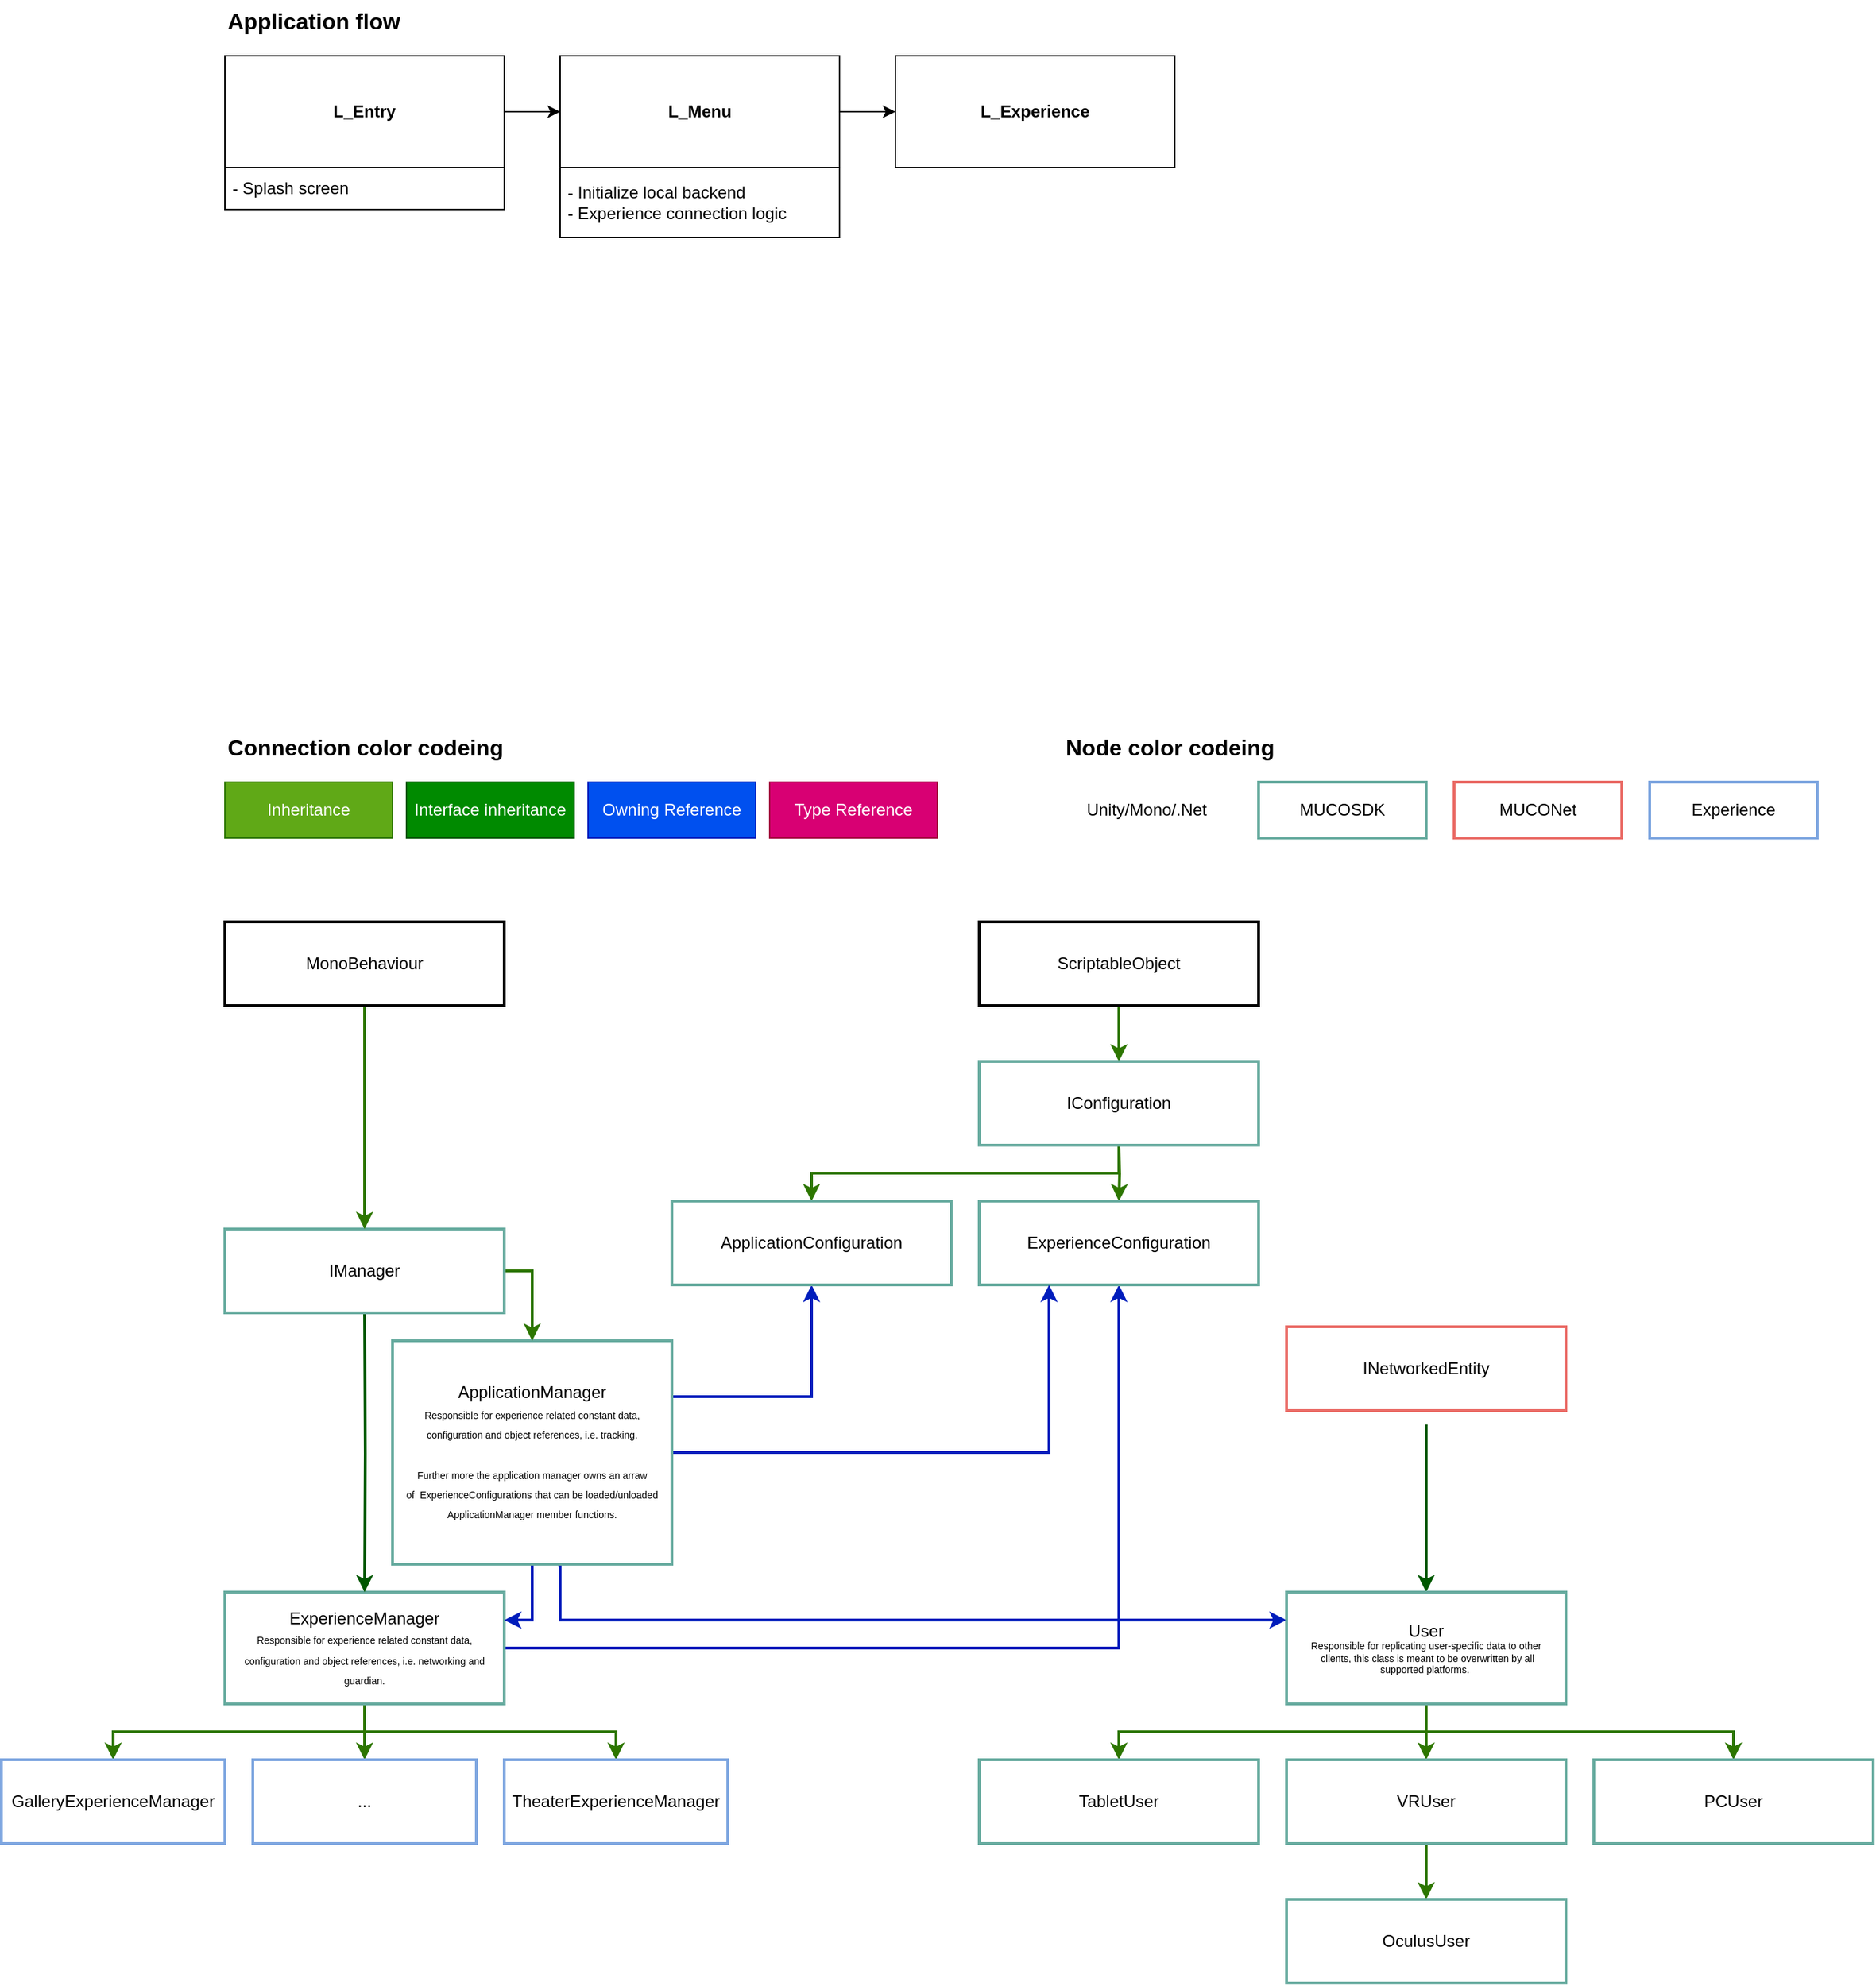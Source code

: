 <mxfile version="16.1.2" type="device"><diagram id="S7BvEMJSWtOh8marLImx" name="Page-1"><mxGraphModel dx="1422" dy="2044" grid="1" gridSize="10" guides="1" tooltips="1" connect="1" arrows="1" fold="1" page="1" pageScale="1" pageWidth="827" pageHeight="1169" math="0" shadow="0"><root><mxCell id="0"/><mxCell id="1" parent="0"/><mxCell id="XVi8x70O06P5iAMUYl-k-12" style="edgeStyle=orthogonalEdgeStyle;rounded=0;orthogonalLoop=1;jettySize=auto;html=1;fillColor=#60a917;strokeColor=#2D7600;strokeWidth=2;" parent="1" source="XVi8x70O06P5iAMUYl-k-10" target="XVi8x70O06P5iAMUYl-k-11" edge="1"><mxGeometry relative="1" as="geometry"/></mxCell><mxCell id="XVi8x70O06P5iAMUYl-k-16" style="edgeStyle=orthogonalEdgeStyle;rounded=0;orthogonalLoop=1;jettySize=auto;html=1;entryX=0.5;entryY=0;entryDx=0;entryDy=0;fillColor=#60a917;strokeColor=#2D7600;strokeWidth=2;" parent="1" source="XVi8x70O06P5iAMUYl-k-10" target="XVi8x70O06P5iAMUYl-k-15" edge="1"><mxGeometry relative="1" as="geometry"/></mxCell><mxCell id="XVi8x70O06P5iAMUYl-k-59" style="edgeStyle=orthogonalEdgeStyle;rounded=0;orthogonalLoop=1;jettySize=auto;html=1;exitX=1;exitY=0.5;exitDx=0;exitDy=0;fontSize=12;strokeWidth=2;fillColor=#0050ef;strokeColor=#001DBC;entryX=0.5;entryY=1;entryDx=0;entryDy=0;" parent="1" source="XVi8x70O06P5iAMUYl-k-10" target="XVi8x70O06P5iAMUYl-k-66" edge="1"><mxGeometry relative="1" as="geometry"><mxPoint x="790" y="-60" as="targetPoint"/></mxGeometry></mxCell><mxCell id="XVi8x70O06P5iAMUYl-k-84" style="edgeStyle=orthogonalEdgeStyle;rounded=0;orthogonalLoop=1;jettySize=auto;html=1;exitX=0.5;exitY=1;exitDx=0;exitDy=0;fontSize=12;strokeWidth=2;fillColor=#60a917;strokeColor=#2D7600;" parent="1" source="XVi8x70O06P5iAMUYl-k-10" target="XVi8x70O06P5iAMUYl-k-75" edge="1"><mxGeometry relative="1" as="geometry"/></mxCell><mxCell id="XVi8x70O06P5iAMUYl-k-10" value="ExperienceManager&lt;br&gt;&lt;span style=&quot;font-size: 7px&quot;&gt;Responsible for experience related constant data,&lt;/span&gt;&lt;br&gt;&lt;span style=&quot;font-size: 7px&quot;&gt;configuration and object references, i.e. networking and guardian&lt;/span&gt;&lt;span style=&quot;font-size: 7px&quot;&gt;.&lt;/span&gt;" style="rounded=0;whiteSpace=wrap;html=1;strokeColor=#67AB9F;strokeWidth=2;" parent="1" vertex="1"><mxGeometry x="280" y="140" width="200" height="80" as="geometry"/></mxCell><mxCell id="XVi8x70O06P5iAMUYl-k-11" value="GalleryExperienceManager" style="rounded=0;whiteSpace=wrap;html=1;strokeColor=#7EA6E0;strokeWidth=2;" parent="1" vertex="1"><mxGeometry x="120" y="260" width="160" height="60" as="geometry"/></mxCell><mxCell id="XVi8x70O06P5iAMUYl-k-15" value="..." style="rounded=0;whiteSpace=wrap;html=1;strokeColor=#7EA6E0;strokeWidth=2;" parent="1" vertex="1"><mxGeometry x="300" y="260" width="160" height="60" as="geometry"/></mxCell><mxCell id="XVi8x70O06P5iAMUYl-k-32" style="edgeStyle=orthogonalEdgeStyle;rounded=0;orthogonalLoop=1;jettySize=auto;html=1;fontSize=12;fillColor=#0050ef;strokeColor=#001DBC;strokeWidth=2;entryX=0;entryY=0.25;entryDx=0;entryDy=0;exitX=0.594;exitY=1.003;exitDx=0;exitDy=0;exitPerimeter=0;" parent="1" source="XVi8x70O06P5iAMUYl-k-67" target="XVi8x70O06P5iAMUYl-k-70" edge="1"><mxGeometry relative="1" as="geometry"><Array as="points"><mxPoint x="520" y="121"/><mxPoint x="520" y="160"/></Array></mxGeometry></mxCell><mxCell id="XVi8x70O06P5iAMUYl-k-22" style="edgeStyle=orthogonalEdgeStyle;rounded=0;orthogonalLoop=1;jettySize=auto;html=1;fontSize=7;fillColor=#008a00;strokeColor=#005700;strokeWidth=2;" parent="1" target="XVi8x70O06P5iAMUYl-k-10" edge="1"><mxGeometry relative="1" as="geometry"><mxPoint x="380" y="-60.0" as="sourcePoint"/></mxGeometry></mxCell><mxCell id="XVi8x70O06P5iAMUYl-k-27" value="&lt;font style=&quot;font-size: 12px&quot;&gt;Inheritance&lt;/font&gt;" style="rounded=0;whiteSpace=wrap;html=1;shadow=0;glass=0;sketch=0;fontSize=7;fillColor=#60a917;fontColor=#ffffff;strokeColor=#2D7600;" parent="1" vertex="1"><mxGeometry x="280" y="-440" width="120" height="40" as="geometry"/></mxCell><mxCell id="XVi8x70O06P5iAMUYl-k-28" value="&lt;b&gt;&lt;font style=&quot;font-size: 16px&quot;&gt;Connection color codeing&lt;/font&gt;&lt;/b&gt;" style="text;html=1;strokeColor=none;fillColor=none;align=left;verticalAlign=middle;whiteSpace=wrap;rounded=0;shadow=0;glass=0;sketch=0;fontSize=7;" parent="1" vertex="1"><mxGeometry x="280" y="-480" width="200" height="30" as="geometry"/></mxCell><mxCell id="XVi8x70O06P5iAMUYl-k-30" value="&lt;font style=&quot;font-size: 12px&quot;&gt;Owning Reference&lt;/font&gt;" style="rounded=0;whiteSpace=wrap;html=1;shadow=0;glass=0;sketch=0;fontSize=7;fillColor=#0050ef;fontColor=#ffffff;strokeColor=#001DBC;" parent="1" vertex="1"><mxGeometry x="540" y="-440" width="120" height="40" as="geometry"/></mxCell><mxCell id="XVi8x70O06P5iAMUYl-k-44" style="edgeStyle=orthogonalEdgeStyle;rounded=0;orthogonalLoop=1;jettySize=auto;html=1;fontSize=7;fillColor=#008a00;strokeColor=#005700;strokeWidth=2;entryX=0.5;entryY=0;entryDx=0;entryDy=0;" parent="1" edge="1"><mxGeometry relative="1" as="geometry"><mxPoint x="1140" y="20.0" as="sourcePoint"/><mxPoint x="1140" y="140" as="targetPoint"/></mxGeometry></mxCell><mxCell id="XVi8x70O06P5iAMUYl-k-46" value="&lt;font style=&quot;font-size: 12px&quot;&gt;Interface inheritance&lt;/font&gt;" style="rounded=0;whiteSpace=wrap;html=1;shadow=0;glass=0;sketch=0;fontSize=7;fillColor=#008a00;fontColor=#ffffff;strokeColor=#005700;" parent="1" vertex="1"><mxGeometry x="410" y="-440" width="120" height="40" as="geometry"/></mxCell><mxCell id="XVi8x70O06P5iAMUYl-k-47" value="&lt;font style=&quot;font-size: 12px&quot;&gt;Type Reference&lt;/font&gt;" style="rounded=0;whiteSpace=wrap;html=1;shadow=0;glass=0;sketch=0;fontSize=7;fillColor=#d80073;fontColor=#ffffff;strokeColor=#A50040;" parent="1" vertex="1"><mxGeometry x="670" y="-440" width="120" height="40" as="geometry"/></mxCell><mxCell id="XVi8x70O06P5iAMUYl-k-57" style="edgeStyle=orthogonalEdgeStyle;rounded=0;orthogonalLoop=1;jettySize=auto;html=1;fontSize=12;strokeWidth=2;fillColor=#60a917;strokeColor=#2D7600;entryX=0.5;entryY=0;entryDx=0;entryDy=0;" parent="1" source="XVi8x70O06P5iAMUYl-k-52" edge="1"><mxGeometry relative="1" as="geometry"><mxPoint x="920" y="-240" as="targetPoint"/></mxGeometry></mxCell><mxCell id="XVi8x70O06P5iAMUYl-k-52" value="&lt;span style=&quot;font-size: 12px&quot;&gt;ScriptableObject&lt;/span&gt;" style="rounded=0;whiteSpace=wrap;html=1;fontSize=7;strokeWidth=2;" parent="1" vertex="1"><mxGeometry x="820" y="-340" width="200" height="60" as="geometry"/></mxCell><mxCell id="XVi8x70O06P5iAMUYl-k-60" value="&lt;b&gt;&lt;font style=&quot;font-size: 16px&quot;&gt;Node color codeing&lt;/font&gt;&lt;/b&gt;" style="text;html=1;strokeColor=none;fillColor=none;align=left;verticalAlign=middle;whiteSpace=wrap;rounded=0;shadow=0;glass=0;sketch=0;fontSize=7;" parent="1" vertex="1"><mxGeometry x="880" y="-480" width="200" height="30" as="geometry"/></mxCell><mxCell id="XVi8x70O06P5iAMUYl-k-61" value="&lt;font style=&quot;font-size: 12px&quot;&gt;Unity/Mono/.Net&lt;br&gt;&lt;/font&gt;" style="rounded=0;whiteSpace=wrap;html=1;shadow=0;glass=0;sketch=0;fontSize=7;strokeColor=#FFFFFF;strokeWidth=2;" parent="1" vertex="1"><mxGeometry x="880" y="-440" width="120" height="40" as="geometry"/></mxCell><mxCell id="XVi8x70O06P5iAMUYl-k-62" value="&lt;font style=&quot;font-size: 12px&quot;&gt;MUCOSDK&lt;br&gt;&lt;/font&gt;" style="rounded=0;whiteSpace=wrap;html=1;shadow=0;glass=0;sketch=0;fontSize=7;strokeColor=#67AB9F;strokeWidth=2;" parent="1" vertex="1"><mxGeometry x="1020" y="-440" width="120" height="40" as="geometry"/></mxCell><mxCell id="XVi8x70O06P5iAMUYl-k-64" style="edgeStyle=orthogonalEdgeStyle;rounded=0;orthogonalLoop=1;jettySize=auto;html=1;fontSize=12;strokeWidth=2;fillColor=#60a917;strokeColor=#2D7600;" parent="1" edge="1"><mxGeometry relative="1" as="geometry"><mxPoint x="920" y="-180.0" as="sourcePoint"/><mxPoint x="920" y="-140.0" as="targetPoint"/></mxGeometry></mxCell><mxCell id="6sWeWvyHKMpPnhEouNdG-17" style="edgeStyle=orthogonalEdgeStyle;rounded=0;orthogonalLoop=1;jettySize=auto;html=1;exitX=0.5;exitY=1;exitDx=0;exitDy=0;entryX=0.5;entryY=0;entryDx=0;entryDy=0;fillColor=#60a917;strokeColor=#2D7600;strokeWidth=2;" edge="1" parent="1" source="XVi8x70O06P5iAMUYl-k-65" target="6sWeWvyHKMpPnhEouNdG-16"><mxGeometry relative="1" as="geometry"/></mxCell><mxCell id="XVi8x70O06P5iAMUYl-k-65" value="&lt;span style=&quot;font-size: 12px&quot;&gt;IConfiguration&lt;/span&gt;" style="rounded=0;whiteSpace=wrap;html=1;fontSize=7;strokeColor=#67AB9F;strokeWidth=2;" parent="1" vertex="1"><mxGeometry x="820" y="-240" width="200" height="60" as="geometry"/></mxCell><mxCell id="XVi8x70O06P5iAMUYl-k-66" value="&lt;span style=&quot;font-size: 12px&quot;&gt;ExperienceConfiguration&lt;/span&gt;" style="rounded=0;whiteSpace=wrap;html=1;fontSize=7;strokeColor=#67AB9F;strokeWidth=2;" parent="1" vertex="1"><mxGeometry x="820" y="-140" width="200" height="60" as="geometry"/></mxCell><mxCell id="XVi8x70O06P5iAMUYl-k-83" style="edgeStyle=orthogonalEdgeStyle;rounded=0;orthogonalLoop=1;jettySize=auto;html=1;exitX=0.5;exitY=1;exitDx=0;exitDy=0;entryX=1;entryY=0.25;entryDx=0;entryDy=0;fontSize=12;strokeWidth=2;fillColor=#0050ef;strokeColor=#001DBC;" parent="1" source="XVi8x70O06P5iAMUYl-k-67" target="XVi8x70O06P5iAMUYl-k-10" edge="1"><mxGeometry relative="1" as="geometry"/></mxCell><mxCell id="XVi8x70O06P5iAMUYl-k-89" style="edgeStyle=orthogonalEdgeStyle;rounded=0;orthogonalLoop=1;jettySize=auto;html=1;exitX=1;exitY=0.5;exitDx=0;exitDy=0;fontSize=12;strokeWidth=2;fillColor=#0050ef;strokeColor=#001DBC;entryX=0.25;entryY=1;entryDx=0;entryDy=0;" parent="1" source="XVi8x70O06P5iAMUYl-k-67" edge="1" target="XVi8x70O06P5iAMUYl-k-66"><mxGeometry relative="1" as="geometry"><mxPoint x="760" y="-80" as="targetPoint"/></mxGeometry></mxCell><mxCell id="6sWeWvyHKMpPnhEouNdG-18" style="edgeStyle=orthogonalEdgeStyle;rounded=0;orthogonalLoop=1;jettySize=auto;html=1;exitX=1;exitY=0.25;exitDx=0;exitDy=0;entryX=0.5;entryY=1;entryDx=0;entryDy=0;strokeWidth=2;fillColor=#0050ef;strokeColor=#001DBC;exitPerimeter=0;" edge="1" parent="1" source="XVi8x70O06P5iAMUYl-k-67" target="6sWeWvyHKMpPnhEouNdG-16"><mxGeometry relative="1" as="geometry"/></mxCell><mxCell id="XVi8x70O06P5iAMUYl-k-67" value="&lt;font style=&quot;font-size: 7px&quot;&gt;&lt;font style=&quot;font-size: 12px&quot;&gt;ApplicationManager&lt;/font&gt;&lt;br&gt;&lt;font style=&quot;font-size: 7px&quot;&gt;Responsible for experience related constant data,&lt;br&gt;configuration and object references, i.e. tracking.&lt;br&gt;&lt;/font&gt;&lt;/font&gt;&lt;font style=&quot;font-size: 7px&quot;&gt;&lt;br&gt;Further more the application manager owns an arraw of&amp;nbsp;&amp;nbsp;ExperienceConfigurations that can be loaded/unloaded ApplicationManager member functions.&lt;br&gt;&lt;/font&gt;" style="rounded=0;whiteSpace=wrap;html=1;strokeColor=#67AB9F;strokeWidth=2;" parent="1" vertex="1"><mxGeometry x="400" y="-40" width="200" height="160" as="geometry"/></mxCell><mxCell id="XVi8x70O06P5iAMUYl-k-82" style="edgeStyle=orthogonalEdgeStyle;rounded=0;orthogonalLoop=1;jettySize=auto;html=1;exitX=1;exitY=0.5;exitDx=0;exitDy=0;entryX=0.5;entryY=0;entryDx=0;entryDy=0;fontSize=12;strokeWidth=2;fillColor=#60a917;strokeColor=#2D7600;" parent="1" source="XVi8x70O06P5iAMUYl-k-68" target="XVi8x70O06P5iAMUYl-k-67" edge="1"><mxGeometry relative="1" as="geometry"/></mxCell><mxCell id="XVi8x70O06P5iAMUYl-k-68" value="&lt;span style=&quot;font-size: 12px&quot;&gt;IManager&lt;/span&gt;" style="rounded=0;whiteSpace=wrap;html=1;fontSize=7;strokeColor=#67AB9F;strokeWidth=2;" parent="1" vertex="1"><mxGeometry x="280" y="-120" width="200" height="60" as="geometry"/></mxCell><mxCell id="XVi8x70O06P5iAMUYl-k-69" value="&lt;span style=&quot;font-size: 12px&quot;&gt;INetworkedEntity&lt;br&gt;&lt;/span&gt;" style="rounded=0;whiteSpace=wrap;html=1;fontSize=7;strokeColor=#EA6B66;strokeWidth=2;" parent="1" vertex="1"><mxGeometry x="1040" y="-50" width="200" height="60" as="geometry"/></mxCell><mxCell id="XVi8x70O06P5iAMUYl-k-86" style="edgeStyle=orthogonalEdgeStyle;rounded=0;orthogonalLoop=1;jettySize=auto;html=1;exitX=0.5;exitY=1;exitDx=0;exitDy=0;entryX=0.5;entryY=0;entryDx=0;entryDy=0;fontSize=12;strokeWidth=2;fillColor=#60a917;strokeColor=#2D7600;" parent="1" source="XVi8x70O06P5iAMUYl-k-70" target="XVi8x70O06P5iAMUYl-k-71" edge="1"><mxGeometry relative="1" as="geometry"/></mxCell><mxCell id="XVi8x70O06P5iAMUYl-k-87" style="edgeStyle=orthogonalEdgeStyle;rounded=0;orthogonalLoop=1;jettySize=auto;html=1;exitX=0.5;exitY=1;exitDx=0;exitDy=0;entryX=0.5;entryY=0;entryDx=0;entryDy=0;fontSize=12;strokeWidth=2;fillColor=#60a917;strokeColor=#2D7600;" parent="1" source="XVi8x70O06P5iAMUYl-k-70" target="XVi8x70O06P5iAMUYl-k-74" edge="1"><mxGeometry relative="1" as="geometry"/></mxCell><mxCell id="XVi8x70O06P5iAMUYl-k-88" style="edgeStyle=orthogonalEdgeStyle;rounded=0;orthogonalLoop=1;jettySize=auto;html=1;exitX=0.5;exitY=1;exitDx=0;exitDy=0;entryX=0.5;entryY=0;entryDx=0;entryDy=0;fontSize=12;strokeWidth=2;fillColor=#60a917;strokeColor=#2D7600;" parent="1" source="XVi8x70O06P5iAMUYl-k-70" target="XVi8x70O06P5iAMUYl-k-72" edge="1"><mxGeometry relative="1" as="geometry"/></mxCell><mxCell id="XVi8x70O06P5iAMUYl-k-70" value="&lt;span style=&quot;font-size: 12px&quot;&gt;User&lt;/span&gt;&lt;br&gt;&lt;font style=&quot;font-size: 7px&quot;&gt;Responsible for replicating user-specific data to other&lt;br&gt;&amp;nbsp;clients, this class is meant to be overwritten by all&lt;br&gt;supported platforms.&amp;nbsp;&lt;/font&gt;" style="rounded=0;whiteSpace=wrap;html=1;fontSize=7;strokeColor=#67AB9F;strokeWidth=2;gradientColor=none;fillColor=default;" parent="1" vertex="1"><mxGeometry x="1040" y="140" width="200" height="80" as="geometry"/></mxCell><mxCell id="XVi8x70O06P5iAMUYl-k-85" style="edgeStyle=orthogonalEdgeStyle;rounded=0;orthogonalLoop=1;jettySize=auto;html=1;exitX=0.5;exitY=1;exitDx=0;exitDy=0;entryX=0.5;entryY=0;entryDx=0;entryDy=0;fontSize=12;strokeWidth=2;fillColor=#60a917;strokeColor=#2D7600;" parent="1" source="XVi8x70O06P5iAMUYl-k-71" target="XVi8x70O06P5iAMUYl-k-73" edge="1"><mxGeometry relative="1" as="geometry"/></mxCell><mxCell id="XVi8x70O06P5iAMUYl-k-71" value="&lt;span style=&quot;font-size: 12px&quot;&gt;VRUser&lt;br&gt;&lt;/span&gt;" style="rounded=0;whiteSpace=wrap;html=1;fontSize=7;strokeColor=#67AB9F;strokeWidth=2;" parent="1" vertex="1"><mxGeometry x="1040" y="260" width="200" height="60" as="geometry"/></mxCell><mxCell id="XVi8x70O06P5iAMUYl-k-72" value="&lt;span style=&quot;font-size: 12px&quot;&gt;TabletUser&lt;br&gt;&lt;/span&gt;" style="rounded=0;whiteSpace=wrap;html=1;fontSize=7;strokeColor=#67AB9F;strokeWidth=2;" parent="1" vertex="1"><mxGeometry x="820" y="260" width="200" height="60" as="geometry"/></mxCell><mxCell id="XVi8x70O06P5iAMUYl-k-73" value="&lt;span style=&quot;font-size: 12px&quot;&gt;OculusUser&lt;br&gt;&lt;/span&gt;" style="rounded=0;whiteSpace=wrap;html=1;fontSize=7;strokeColor=#67AB9F;strokeWidth=2;" parent="1" vertex="1"><mxGeometry x="1040" y="360" width="200" height="60" as="geometry"/></mxCell><mxCell id="XVi8x70O06P5iAMUYl-k-74" value="&lt;span style=&quot;font-size: 12px&quot;&gt;PCUser&lt;br&gt;&lt;/span&gt;" style="rounded=0;whiteSpace=wrap;html=1;fontSize=7;strokeColor=#67AB9F;strokeWidth=2;" parent="1" vertex="1"><mxGeometry x="1260" y="260" width="200" height="60" as="geometry"/></mxCell><mxCell id="XVi8x70O06P5iAMUYl-k-75" value="TheaterExperienceManager" style="rounded=0;whiteSpace=wrap;html=1;strokeColor=#7EA6E0;strokeWidth=2;" parent="1" vertex="1"><mxGeometry x="480" y="260" width="160" height="60" as="geometry"/></mxCell><mxCell id="XVi8x70O06P5iAMUYl-k-76" value="&lt;font style=&quot;font-size: 12px&quot;&gt;MUCONet&lt;br&gt;&lt;/font&gt;" style="rounded=0;whiteSpace=wrap;html=1;shadow=0;glass=0;sketch=0;fontSize=7;strokeColor=#EA6B66;strokeWidth=2;" parent="1" vertex="1"><mxGeometry x="1160" y="-440" width="120" height="40" as="geometry"/></mxCell><mxCell id="XVi8x70O06P5iAMUYl-k-77" value="&lt;font style=&quot;font-size: 12px&quot;&gt;Experience&lt;br&gt;&lt;/font&gt;" style="rounded=0;whiteSpace=wrap;html=1;shadow=0;glass=0;sketch=0;fontSize=7;strokeColor=#7EA6E0;strokeWidth=2;" parent="1" vertex="1"><mxGeometry x="1300" y="-440" width="120" height="40" as="geometry"/></mxCell><mxCell id="XVi8x70O06P5iAMUYl-k-79" style="edgeStyle=orthogonalEdgeStyle;rounded=0;orthogonalLoop=1;jettySize=auto;html=1;fontSize=12;strokeWidth=2;fillColor=#60a917;strokeColor=#2D7600;" parent="1" source="XVi8x70O06P5iAMUYl-k-78" target="XVi8x70O06P5iAMUYl-k-68" edge="1"><mxGeometry relative="1" as="geometry"/></mxCell><mxCell id="XVi8x70O06P5iAMUYl-k-78" value="&lt;span style=&quot;font-size: 12px&quot;&gt;MonoBehaviour&lt;/span&gt;" style="rounded=0;whiteSpace=wrap;html=1;fontSize=7;strokeWidth=2;" parent="1" vertex="1"><mxGeometry x="280" y="-340" width="200" height="60" as="geometry"/></mxCell><mxCell id="6sWeWvyHKMpPnhEouNdG-6" style="edgeStyle=orthogonalEdgeStyle;rounded=0;orthogonalLoop=1;jettySize=auto;html=1;exitX=1;exitY=0.5;exitDx=0;exitDy=0;entryX=0;entryY=0.5;entryDx=0;entryDy=0;" edge="1" parent="1" source="6sWeWvyHKMpPnhEouNdG-2" target="6sWeWvyHKMpPnhEouNdG-5"><mxGeometry relative="1" as="geometry"/></mxCell><mxCell id="6sWeWvyHKMpPnhEouNdG-2" value="L_Entry" style="rounded=0;whiteSpace=wrap;html=1;fontStyle=1" vertex="1" parent="1"><mxGeometry x="280" y="-960" width="200" height="80" as="geometry"/></mxCell><mxCell id="6sWeWvyHKMpPnhEouNdG-4" value="&lt;span style=&quot;font-size: 16px&quot;&gt;&lt;b&gt;Application flow&lt;/b&gt;&lt;/span&gt;" style="text;html=1;strokeColor=none;fillColor=none;align=left;verticalAlign=middle;whiteSpace=wrap;rounded=0;shadow=0;glass=0;sketch=0;fontSize=7;" vertex="1" parent="1"><mxGeometry x="280" y="-1000" width="200" height="30" as="geometry"/></mxCell><mxCell id="6sWeWvyHKMpPnhEouNdG-10" style="edgeStyle=orthogonalEdgeStyle;rounded=0;orthogonalLoop=1;jettySize=auto;html=1;exitX=1;exitY=0.5;exitDx=0;exitDy=0;" edge="1" parent="1" source="6sWeWvyHKMpPnhEouNdG-5" target="6sWeWvyHKMpPnhEouNdG-7"><mxGeometry relative="1" as="geometry"/></mxCell><mxCell id="6sWeWvyHKMpPnhEouNdG-5" value="L_Menu" style="rounded=0;whiteSpace=wrap;html=1;fontStyle=1" vertex="1" parent="1"><mxGeometry x="520" y="-960" width="200" height="80" as="geometry"/></mxCell><mxCell id="6sWeWvyHKMpPnhEouNdG-7" value="L_Experience" style="rounded=0;whiteSpace=wrap;html=1;fontStyle=1" vertex="1" parent="1"><mxGeometry x="760" y="-960" width="200" height="80" as="geometry"/></mxCell><mxCell id="6sWeWvyHKMpPnhEouNdG-12" value="&amp;nbsp;- Initialize local backend&lt;br&gt;&amp;nbsp;- Experience connection logic" style="rounded=0;whiteSpace=wrap;html=1;align=left;" vertex="1" parent="1"><mxGeometry x="520" y="-880" width="200" height="50" as="geometry"/></mxCell><mxCell id="6sWeWvyHKMpPnhEouNdG-13" value="&amp;nbsp;- Splash screen" style="rounded=0;whiteSpace=wrap;html=1;align=left;" vertex="1" parent="1"><mxGeometry x="280" y="-880" width="200" height="30" as="geometry"/></mxCell><mxCell id="6sWeWvyHKMpPnhEouNdG-16" value="&lt;span style=&quot;font-size: 12px ; text-align: left&quot;&gt;ApplicationConfiguration&lt;/span&gt;" style="rounded=0;whiteSpace=wrap;html=1;fontSize=7;strokeColor=#67AB9F;strokeWidth=2;" vertex="1" parent="1"><mxGeometry x="600" y="-140" width="200" height="60" as="geometry"/></mxCell></root></mxGraphModel></diagram></mxfile>